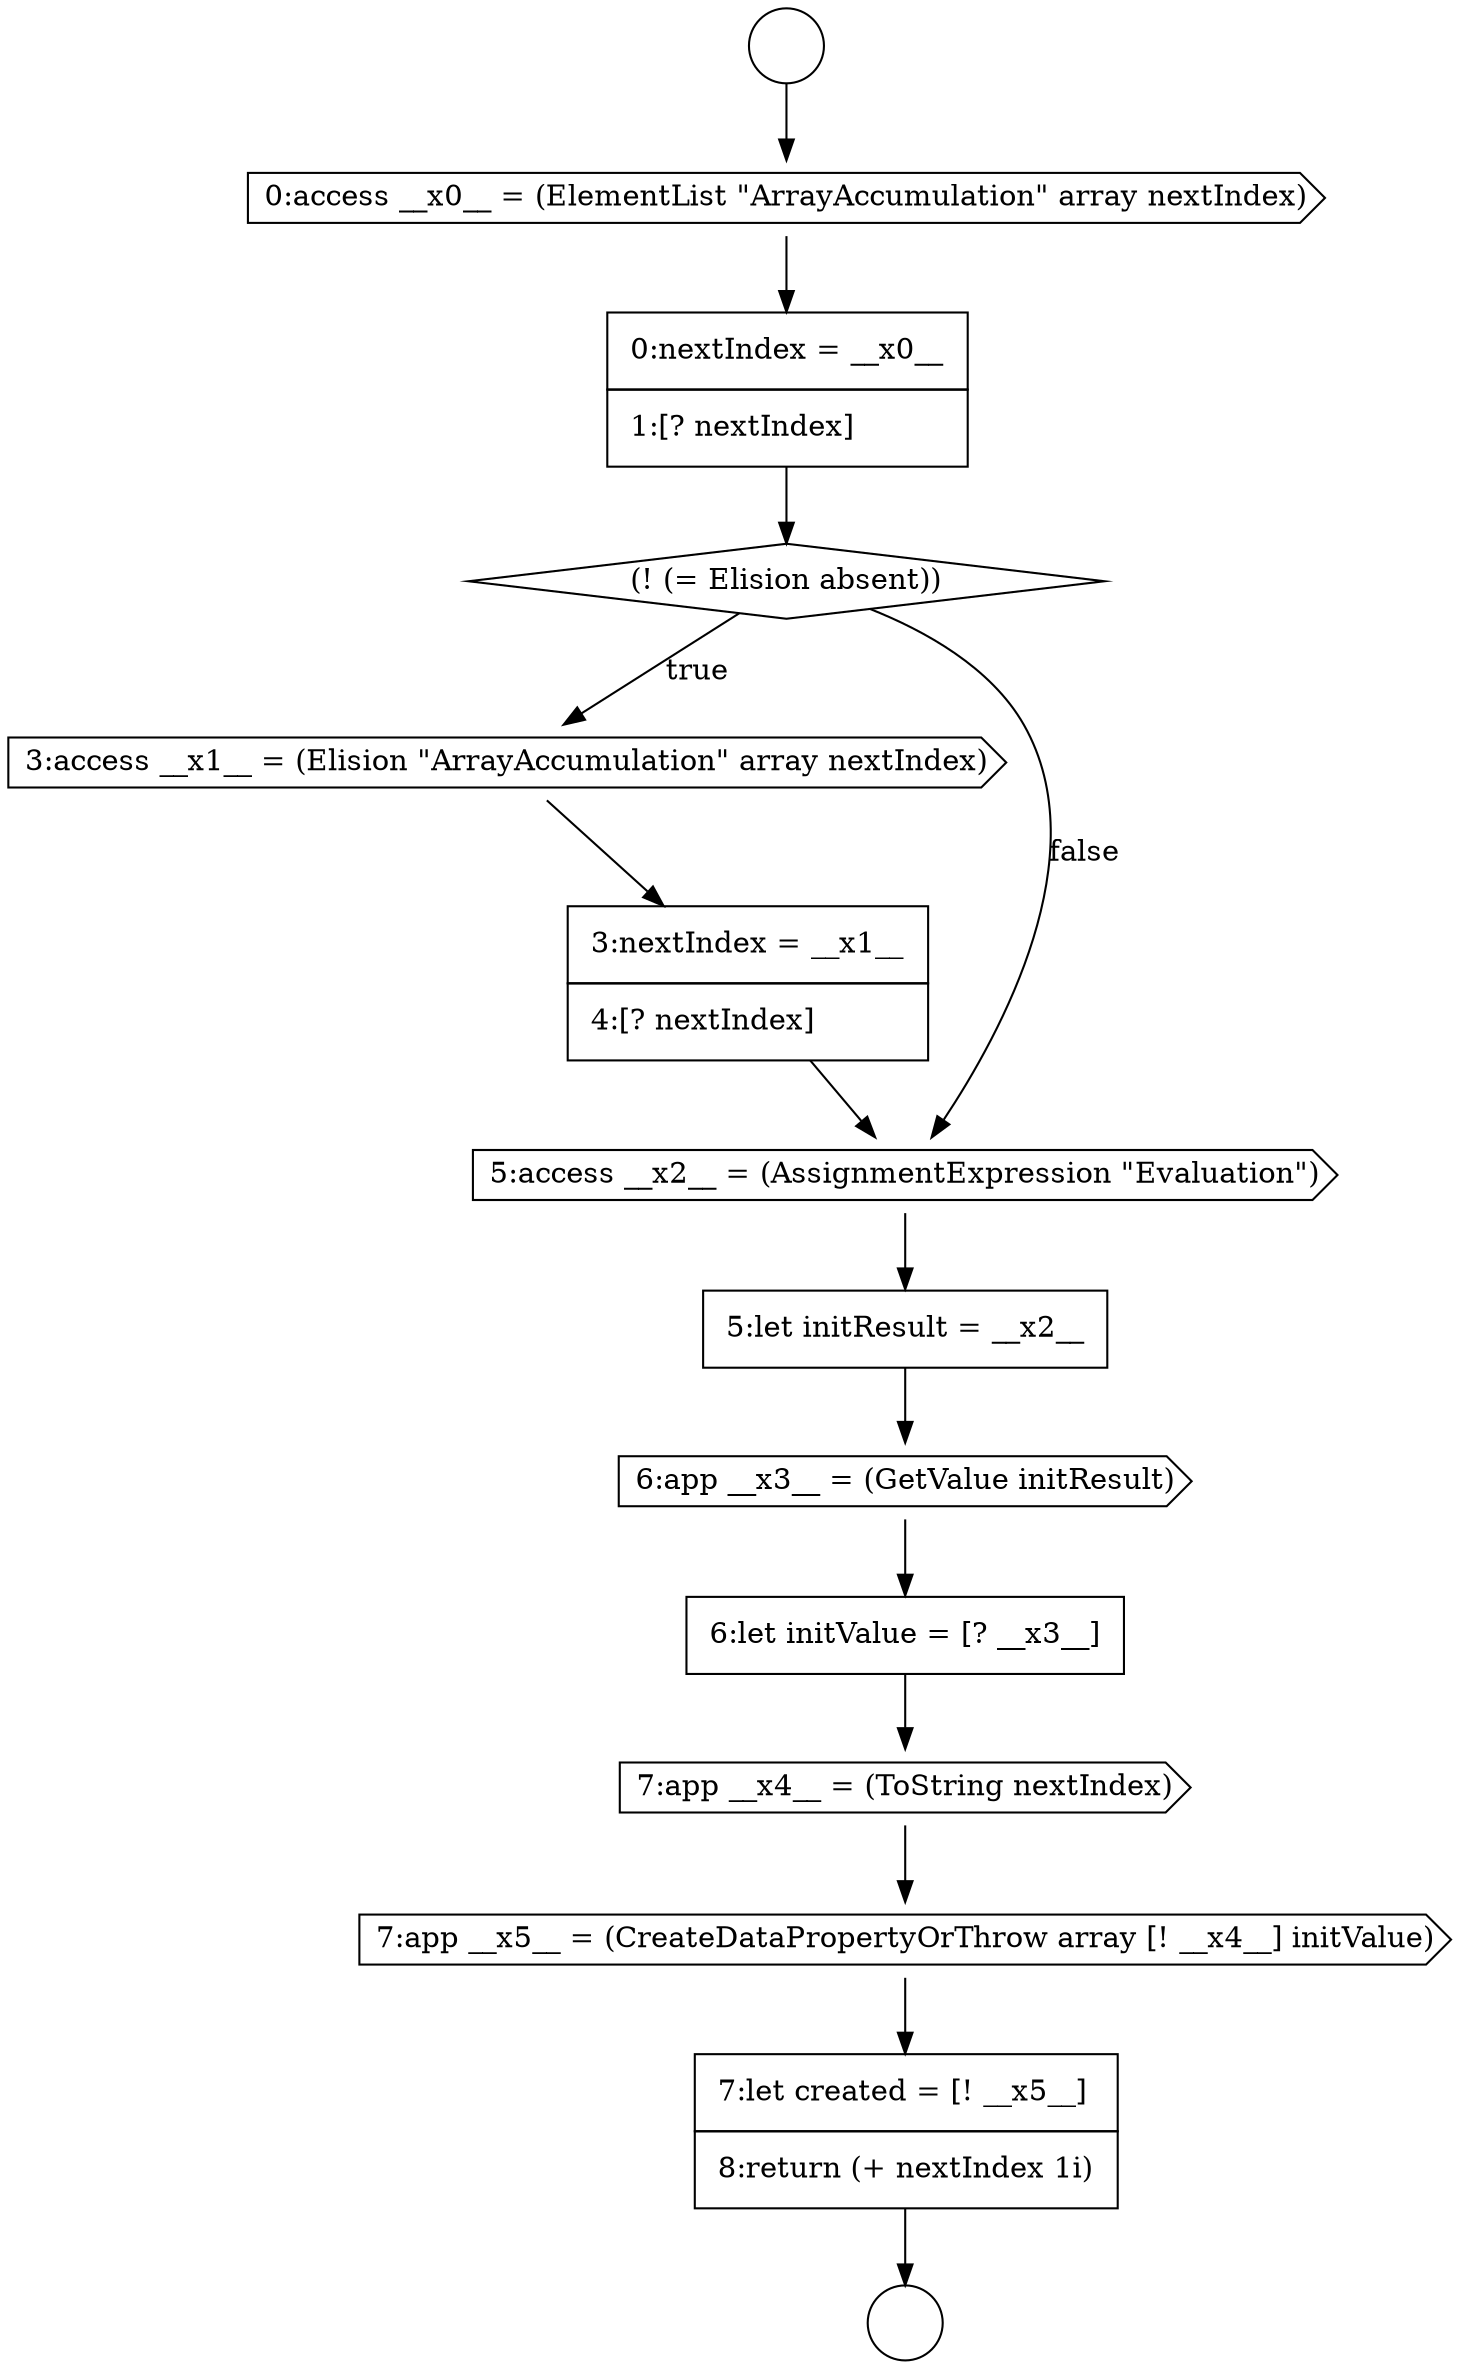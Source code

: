 digraph {
  node3898 [shape=circle label=" " color="black" fillcolor="white" style=filled]
  node3902 [shape=diamond, label=<<font color="black">(! (= Elision absent))</font>> color="black" fillcolor="white" style=filled]
  node3906 [shape=none, margin=0, label=<<font color="black">
    <table border="0" cellborder="1" cellspacing="0" cellpadding="10">
      <tr><td align="left">5:let initResult = __x2__</td></tr>
    </table>
  </font>> color="black" fillcolor="white" style=filled]
  node3899 [shape=circle label=" " color="black" fillcolor="white" style=filled]
  node3909 [shape=cds, label=<<font color="black">7:app __x4__ = (ToString nextIndex)</font>> color="black" fillcolor="white" style=filled]
  node3903 [shape=cds, label=<<font color="black">3:access __x1__ = (Elision &quot;ArrayAccumulation&quot; array nextIndex)</font>> color="black" fillcolor="white" style=filled]
  node3900 [shape=cds, label=<<font color="black">0:access __x0__ = (ElementList &quot;ArrayAccumulation&quot; array nextIndex)</font>> color="black" fillcolor="white" style=filled]
  node3908 [shape=none, margin=0, label=<<font color="black">
    <table border="0" cellborder="1" cellspacing="0" cellpadding="10">
      <tr><td align="left">6:let initValue = [? __x3__]</td></tr>
    </table>
  </font>> color="black" fillcolor="white" style=filled]
  node3904 [shape=none, margin=0, label=<<font color="black">
    <table border="0" cellborder="1" cellspacing="0" cellpadding="10">
      <tr><td align="left">3:nextIndex = __x1__</td></tr>
      <tr><td align="left">4:[? nextIndex]</td></tr>
    </table>
  </font>> color="black" fillcolor="white" style=filled]
  node3911 [shape=none, margin=0, label=<<font color="black">
    <table border="0" cellborder="1" cellspacing="0" cellpadding="10">
      <tr><td align="left">7:let created = [! __x5__]</td></tr>
      <tr><td align="left">8:return (+ nextIndex 1i)</td></tr>
    </table>
  </font>> color="black" fillcolor="white" style=filled]
  node3907 [shape=cds, label=<<font color="black">6:app __x3__ = (GetValue initResult)</font>> color="black" fillcolor="white" style=filled]
  node3901 [shape=none, margin=0, label=<<font color="black">
    <table border="0" cellborder="1" cellspacing="0" cellpadding="10">
      <tr><td align="left">0:nextIndex = __x0__</td></tr>
      <tr><td align="left">1:[? nextIndex]</td></tr>
    </table>
  </font>> color="black" fillcolor="white" style=filled]
  node3905 [shape=cds, label=<<font color="black">5:access __x2__ = (AssignmentExpression &quot;Evaluation&quot;)</font>> color="black" fillcolor="white" style=filled]
  node3910 [shape=cds, label=<<font color="black">7:app __x5__ = (CreateDataPropertyOrThrow array [! __x4__] initValue)</font>> color="black" fillcolor="white" style=filled]
  node3901 -> node3902 [ color="black"]
  node3905 -> node3906 [ color="black"]
  node3908 -> node3909 [ color="black"]
  node3904 -> node3905 [ color="black"]
  node3910 -> node3911 [ color="black"]
  node3907 -> node3908 [ color="black"]
  node3902 -> node3903 [label=<<font color="black">true</font>> color="black"]
  node3902 -> node3905 [label=<<font color="black">false</font>> color="black"]
  node3911 -> node3899 [ color="black"]
  node3900 -> node3901 [ color="black"]
  node3903 -> node3904 [ color="black"]
  node3909 -> node3910 [ color="black"]
  node3906 -> node3907 [ color="black"]
  node3898 -> node3900 [ color="black"]
}

